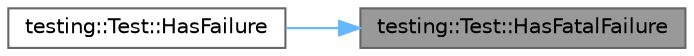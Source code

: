 digraph "testing::Test::HasFatalFailure"
{
 // LATEX_PDF_SIZE
  bgcolor="transparent";
  edge [fontname=Helvetica,fontsize=10,labelfontname=Helvetica,labelfontsize=10];
  node [fontname=Helvetica,fontsize=10,shape=box,height=0.2,width=0.4];
  rankdir="RL";
  Node1 [id="Node000001",label="testing::Test::HasFatalFailure",height=0.2,width=0.4,color="gray40", fillcolor="grey60", style="filled", fontcolor="black",tooltip=" "];
  Node1 -> Node2 [id="edge1_Node000001_Node000002",dir="back",color="steelblue1",style="solid",tooltip=" "];
  Node2 [id="Node000002",label="testing::Test::HasFailure",height=0.2,width=0.4,color="grey40", fillcolor="white", style="filled",URL="$classtesting_1_1_test.html#a7a00be7dd0a6bfdc8d47a1b784623613",tooltip=" "];
}
